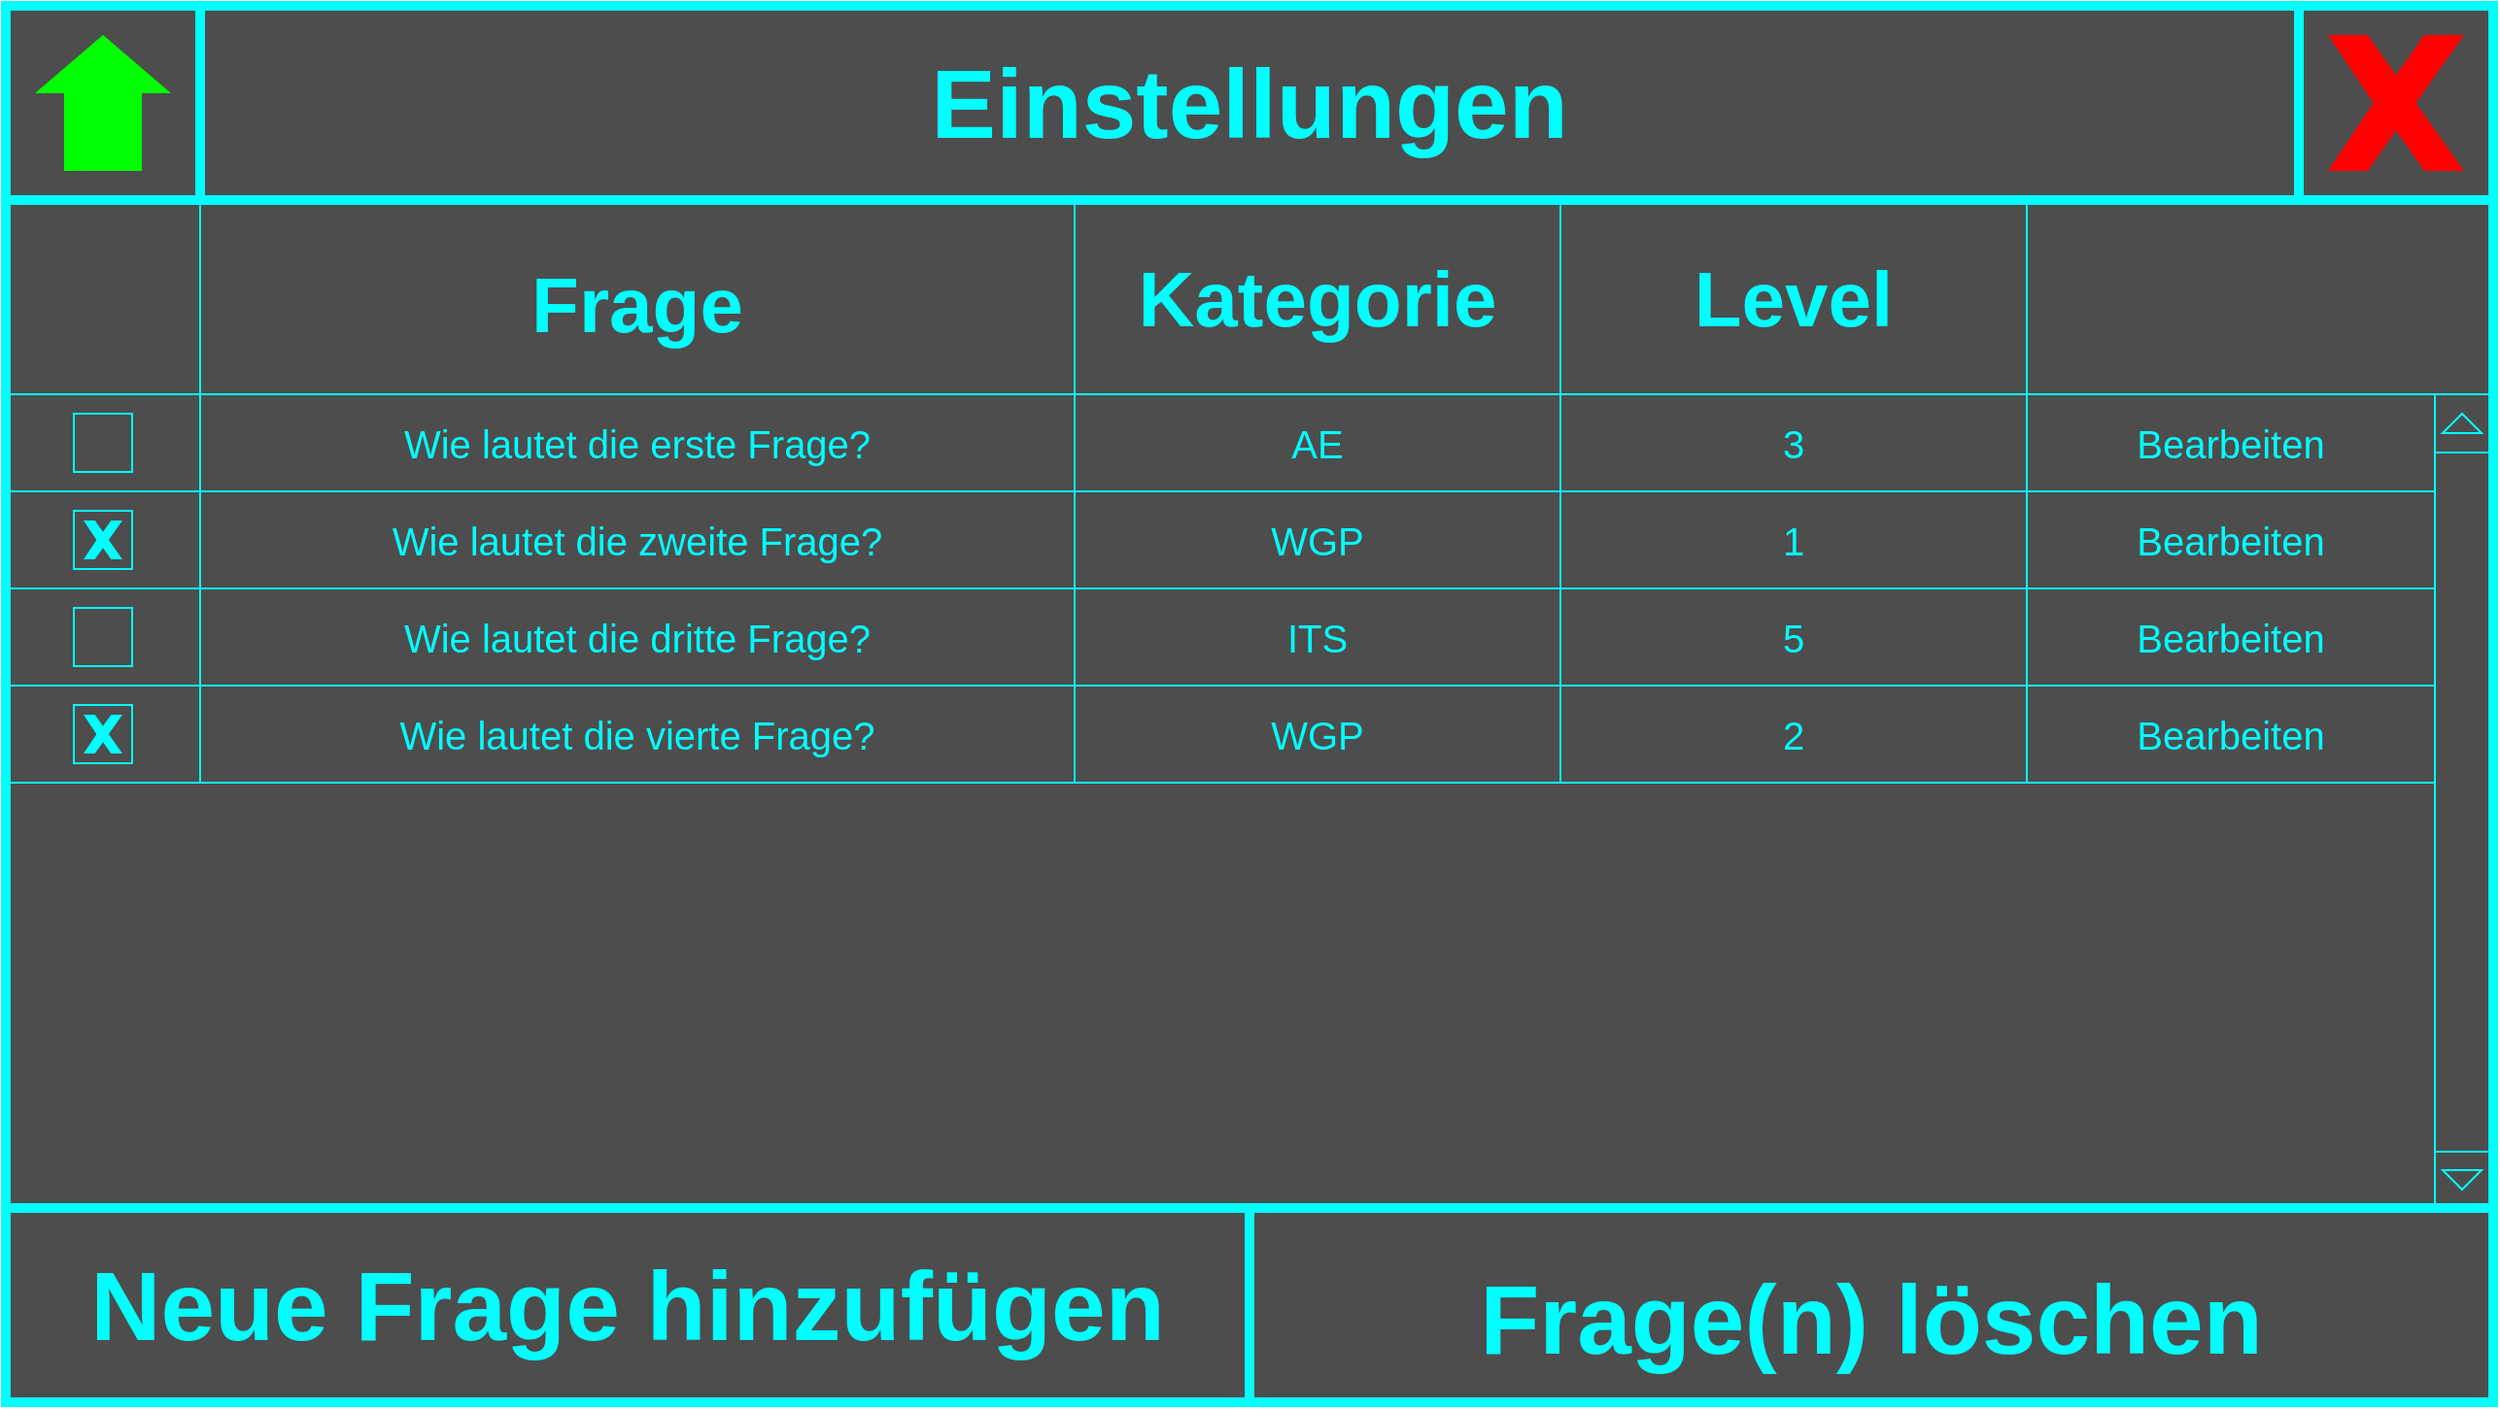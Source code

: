 <mxfile version="14.6.13" type="device"><diagram id="7ufu-2xWMey9KHMllkBW" name="Page-1"><mxGraphModel dx="1038" dy="1648" grid="1" gridSize="10" guides="1" tooltips="1" connect="1" arrows="1" fold="1" page="1" pageScale="1" pageWidth="827" pageHeight="1169" math="0" shadow="0"><root><mxCell id="0"/><mxCell id="1" parent="0"/><mxCell id="PIx4minwWeIDictenfKv-2" value="" style="rounded=0;whiteSpace=wrap;html=1;strokeWidth=5;strokeColor=#00FFFF;fillColor=#4D4D4D;" parent="1" vertex="1"><mxGeometry x="10" y="-1160" width="1280" height="719" as="geometry"/></mxCell><mxCell id="hrVlhJLjyYroPqGzbjyj-2" value="" style="rounded=0;whiteSpace=wrap;html=1;labelBackgroundColor=none;strokeColor=#00FFFF;strokeWidth=5;fillColor=#4D4D4D;" parent="1" vertex="1"><mxGeometry x="10" y="-1160" width="1280" height="100" as="geometry"/></mxCell><mxCell id="PIx4minwWeIDictenfKv-20" value="" style="whiteSpace=wrap;html=1;aspect=fixed;strokeColor=#00FFFF;strokeWidth=5;fillColor=#4D4D4D;" parent="1" vertex="1"><mxGeometry x="1190" y="-1160" width="100" height="100" as="geometry"/></mxCell><mxCell id="PIx4minwWeIDictenfKv-21" value="" style="verticalLabelPosition=bottom;verticalAlign=top;html=1;shape=mxgraph.basic.x;fillColor=#FF0000;strokeColor=none;" parent="1" vertex="1"><mxGeometry x="1205" y="-1145" width="70" height="70" as="geometry"/></mxCell><mxCell id="PIx4minwWeIDictenfKv-22" value="" style="whiteSpace=wrap;html=1;aspect=fixed;strokeWidth=5;strokeColor=#00FFFF;fillColor=#4D4D4D;" parent="1" vertex="1"><mxGeometry x="10" y="-1160" width="100" height="100" as="geometry"/></mxCell><mxCell id="PIx4minwWeIDictenfKv-30" value="" style="group" parent="1" vertex="1" connectable="0"><mxGeometry x="25" y="-1145" width="70" height="70" as="geometry"/></mxCell><mxCell id="PIx4minwWeIDictenfKv-28" value="" style="triangle;whiteSpace=wrap;html=1;direction=north;strokeColor=none;fillColor=#00FF00;" parent="PIx4minwWeIDictenfKv-30" vertex="1"><mxGeometry width="70" height="30" as="geometry"/></mxCell><mxCell id="PIx4minwWeIDictenfKv-29" value="" style="whiteSpace=wrap;html=1;aspect=fixed;strokeColor=none;fillColor=#00FF00;" parent="PIx4minwWeIDictenfKv-30" vertex="1"><mxGeometry x="15" y="30" width="40" height="40" as="geometry"/></mxCell><mxCell id="PIx4minwWeIDictenfKv-70" value="&lt;b&gt;&lt;font style=&quot;font-size: 50px&quot;&gt;&lt;font color=&quot;#00FFFF&quot;&gt;Einstellungen&lt;/font&gt;&lt;/font&gt;&lt;/b&gt;" style="text;html=1;strokeColor=none;fillColor=none;align=center;verticalAlign=middle;whiteSpace=wrap;rounded=0;startSize=30;" parent="1" vertex="1"><mxGeometry x="110" y="-1160" width="1080" height="100" as="geometry"/></mxCell><mxCell id="dU47nMohpeNIUALf0dUU-1" value="" style="rounded=0;whiteSpace=wrap;html=1;strokeColor=#00FFFF;fillColor=none;" vertex="1" parent="1"><mxGeometry x="10" y="-1060" width="100" height="100" as="geometry"/></mxCell><mxCell id="dU47nMohpeNIUALf0dUU-2" value="" style="rounded=0;whiteSpace=wrap;html=1;strokeColor=#00FFFF;fillColor=none;gradientColor=none;" vertex="1" parent="1"><mxGeometry x="110" y="-1060" width="450" height="100" as="geometry"/></mxCell><mxCell id="dU47nMohpeNIUALf0dUU-3" value="&lt;font size=&quot;1&quot;&gt;&lt;b&gt;&lt;font style=&quot;font-size: 40px&quot; color=&quot;#00FFFF&quot;&gt;Kategorie&lt;/font&gt;&lt;/b&gt;&lt;/font&gt;" style="rounded=0;whiteSpace=wrap;html=1;strokeColor=#00FFFF;fillColor=none;gradientColor=none;" vertex="1" parent="1"><mxGeometry x="560" y="-1060" width="250" height="100" as="geometry"/></mxCell><mxCell id="dU47nMohpeNIUALf0dUU-4" value="" style="rounded=0;whiteSpace=wrap;html=1;strokeColor=#00FFFF;fillColor=none;gradientColor=none;" vertex="1" parent="1"><mxGeometry x="810" y="-1060" width="240" height="100" as="geometry"/></mxCell><mxCell id="dU47nMohpeNIUALf0dUU-5" value="" style="rounded=0;whiteSpace=wrap;html=1;strokeColor=#00FFFF;fillColor=none;gradientColor=none;" vertex="1" parent="1"><mxGeometry x="1050" y="-1060" width="240" height="100" as="geometry"/></mxCell><mxCell id="dU47nMohpeNIUALf0dUU-6" value="" style="rounded=0;whiteSpace=wrap;html=1;strokeColor=#00FFFF;fillColor=none;" vertex="1" parent="1"><mxGeometry x="10" y="-960" width="100" height="50" as="geometry"/></mxCell><mxCell id="dU47nMohpeNIUALf0dUU-7" value="" style="rounded=0;whiteSpace=wrap;html=1;strokeColor=#00FFFF;fillColor=none;gradientColor=none;" vertex="1" parent="1"><mxGeometry x="110" y="-960" width="450" height="50" as="geometry"/></mxCell><mxCell id="dU47nMohpeNIUALf0dUU-8" value="" style="rounded=0;whiteSpace=wrap;html=1;strokeColor=#00FFFF;fillColor=none;gradientColor=none;" vertex="1" parent="1"><mxGeometry x="560" y="-960" width="250" height="50" as="geometry"/></mxCell><mxCell id="dU47nMohpeNIUALf0dUU-9" value="" style="rounded=0;whiteSpace=wrap;html=1;strokeColor=#00FFFF;fillColor=none;gradientColor=none;" vertex="1" parent="1"><mxGeometry x="810" y="-960" width="240" height="50" as="geometry"/></mxCell><mxCell id="dU47nMohpeNIUALf0dUU-10" value="" style="rounded=0;whiteSpace=wrap;html=1;strokeColor=#00FFFF;fillColor=none;gradientColor=none;" vertex="1" parent="1"><mxGeometry x="1050" y="-960" width="210" height="50" as="geometry"/></mxCell><mxCell id="dU47nMohpeNIUALf0dUU-11" value="&lt;font style=&quot;font-size: 40px&quot;&gt;Frage&lt;/font&gt;" style="text;html=1;strokeColor=none;fillColor=none;align=center;verticalAlign=middle;whiteSpace=wrap;rounded=0;fontSize=50;fontStyle=1;fontColor=#00FFFF;" vertex="1" parent="1"><mxGeometry x="110" y="-1060" width="450" height="100" as="geometry"/></mxCell><mxCell id="dU47nMohpeNIUALf0dUU-13" value="&lt;font size=&quot;1&quot;&gt;&lt;b&gt;&lt;font style=&quot;font-size: 40px&quot; color=&quot;#00FFFF&quot;&gt;Level&lt;/font&gt;&lt;/b&gt;&lt;/font&gt;" style="rounded=0;whiteSpace=wrap;html=1;strokeColor=#00FFFF;fillColor=none;gradientColor=none;" vertex="1" parent="1"><mxGeometry x="810" y="-1060" width="240" height="100" as="geometry"/></mxCell><mxCell id="dU47nMohpeNIUALf0dUU-14" value="" style="rounded=0;whiteSpace=wrap;html=1;fontSize=50;fontColor=#00FFFF;strokeColor=#00FFFF;fillColor=none;gradientColor=none;" vertex="1" parent="1"><mxGeometry x="45" y="-950" width="30" height="30" as="geometry"/></mxCell><mxCell id="dU47nMohpeNIUALf0dUU-15" value="Wie lautet die erste Frage?" style="text;html=1;strokeColor=none;fillColor=none;align=center;verticalAlign=middle;whiteSpace=wrap;rounded=0;fontSize=20;fontColor=#00FFFF;" vertex="1" parent="1"><mxGeometry x="110" y="-960" width="450" height="50" as="geometry"/></mxCell><mxCell id="dU47nMohpeNIUALf0dUU-16" value="AE" style="text;html=1;strokeColor=none;fillColor=none;align=center;verticalAlign=middle;whiteSpace=wrap;rounded=0;fontSize=20;fontColor=#00FFFF;" vertex="1" parent="1"><mxGeometry x="560" y="-960" width="250" height="50" as="geometry"/></mxCell><mxCell id="dU47nMohpeNIUALf0dUU-17" value="3" style="text;html=1;strokeColor=none;fillColor=none;align=center;verticalAlign=middle;whiteSpace=wrap;rounded=0;fontSize=20;fontColor=#00FFFF;" vertex="1" parent="1"><mxGeometry x="810" y="-960" width="240" height="50" as="geometry"/></mxCell><mxCell id="dU47nMohpeNIUALf0dUU-18" value="Bearbeiten" style="text;html=1;strokeColor=none;fillColor=none;align=center;verticalAlign=middle;whiteSpace=wrap;rounded=0;fontSize=20;fontColor=#00FFFF;" vertex="1" parent="1"><mxGeometry x="1050" y="-960" width="210" height="50" as="geometry"/></mxCell><mxCell id="dU47nMohpeNIUALf0dUU-19" value="" style="rounded=0;whiteSpace=wrap;html=1;strokeColor=#00FFFF;fillColor=none;" vertex="1" parent="1"><mxGeometry x="10" y="-910" width="100" height="50" as="geometry"/></mxCell><mxCell id="dU47nMohpeNIUALf0dUU-20" value="" style="rounded=0;whiteSpace=wrap;html=1;strokeColor=#00FFFF;fillColor=none;gradientColor=none;" vertex="1" parent="1"><mxGeometry x="110" y="-910" width="450" height="50" as="geometry"/></mxCell><mxCell id="dU47nMohpeNIUALf0dUU-21" value="" style="rounded=0;whiteSpace=wrap;html=1;strokeColor=#00FFFF;fillColor=none;gradientColor=none;" vertex="1" parent="1"><mxGeometry x="560" y="-910" width="250" height="50" as="geometry"/></mxCell><mxCell id="dU47nMohpeNIUALf0dUU-22" value="" style="rounded=0;whiteSpace=wrap;html=1;strokeColor=#00FFFF;fillColor=none;gradientColor=none;" vertex="1" parent="1"><mxGeometry x="810" y="-910" width="240" height="50" as="geometry"/></mxCell><mxCell id="dU47nMohpeNIUALf0dUU-23" value="" style="rounded=0;whiteSpace=wrap;html=1;strokeColor=#00FFFF;fillColor=none;gradientColor=none;" vertex="1" parent="1"><mxGeometry x="1050" y="-910" width="210" height="50" as="geometry"/></mxCell><mxCell id="dU47nMohpeNIUALf0dUU-24" value="" style="rounded=0;whiteSpace=wrap;html=1;fontSize=50;fontColor=#00FFFF;strokeColor=#00FFFF;fillColor=none;gradientColor=none;" vertex="1" parent="1"><mxGeometry x="45" y="-900" width="30" height="30" as="geometry"/></mxCell><mxCell id="dU47nMohpeNIUALf0dUU-25" value="Wie lautet die zweite Frage?" style="text;html=1;strokeColor=none;fillColor=none;align=center;verticalAlign=middle;whiteSpace=wrap;rounded=0;fontSize=20;fontColor=#00FFFF;" vertex="1" parent="1"><mxGeometry x="110" y="-910" width="450" height="50" as="geometry"/></mxCell><mxCell id="dU47nMohpeNIUALf0dUU-26" value="WGP" style="text;html=1;strokeColor=none;fillColor=none;align=center;verticalAlign=middle;whiteSpace=wrap;rounded=0;fontSize=20;fontColor=#00FFFF;" vertex="1" parent="1"><mxGeometry x="560" y="-910" width="250" height="50" as="geometry"/></mxCell><mxCell id="dU47nMohpeNIUALf0dUU-27" value="1" style="text;html=1;strokeColor=none;fillColor=none;align=center;verticalAlign=middle;whiteSpace=wrap;rounded=0;fontSize=20;fontColor=#00FFFF;" vertex="1" parent="1"><mxGeometry x="810" y="-910" width="240" height="50" as="geometry"/></mxCell><mxCell id="dU47nMohpeNIUALf0dUU-28" value="Bearbeiten" style="text;html=1;strokeColor=none;fillColor=none;align=center;verticalAlign=middle;whiteSpace=wrap;rounded=0;fontSize=20;fontColor=#00FFFF;" vertex="1" parent="1"><mxGeometry x="1050" y="-910" width="210" height="50" as="geometry"/></mxCell><mxCell id="dU47nMohpeNIUALf0dUU-29" value="" style="rounded=0;whiteSpace=wrap;html=1;strokeColor=#00FFFF;fillColor=none;" vertex="1" parent="1"><mxGeometry x="10" y="-860" width="100" height="50" as="geometry"/></mxCell><mxCell id="dU47nMohpeNIUALf0dUU-30" value="" style="rounded=0;whiteSpace=wrap;html=1;strokeColor=#00FFFF;fillColor=none;gradientColor=none;" vertex="1" parent="1"><mxGeometry x="110" y="-860" width="450" height="50" as="geometry"/></mxCell><mxCell id="dU47nMohpeNIUALf0dUU-31" value="" style="rounded=0;whiteSpace=wrap;html=1;strokeColor=#00FFFF;fillColor=none;gradientColor=none;" vertex="1" parent="1"><mxGeometry x="560" y="-860" width="250" height="50" as="geometry"/></mxCell><mxCell id="dU47nMohpeNIUALf0dUU-32" value="" style="rounded=0;whiteSpace=wrap;html=1;strokeColor=#00FFFF;fillColor=none;gradientColor=none;" vertex="1" parent="1"><mxGeometry x="810" y="-860" width="240" height="50" as="geometry"/></mxCell><mxCell id="dU47nMohpeNIUALf0dUU-33" value="" style="rounded=0;whiteSpace=wrap;html=1;strokeColor=#00FFFF;fillColor=none;gradientColor=none;" vertex="1" parent="1"><mxGeometry x="1050" y="-860" width="210" height="50" as="geometry"/></mxCell><mxCell id="dU47nMohpeNIUALf0dUU-34" value="" style="rounded=0;whiteSpace=wrap;html=1;fontSize=50;fontColor=#00FFFF;strokeColor=#00FFFF;fillColor=none;gradientColor=none;" vertex="1" parent="1"><mxGeometry x="45" y="-850" width="30" height="30" as="geometry"/></mxCell><mxCell id="dU47nMohpeNIUALf0dUU-35" value="Wie lautet die dritte Frage?" style="text;html=1;strokeColor=none;fillColor=none;align=center;verticalAlign=middle;whiteSpace=wrap;rounded=0;fontSize=20;fontColor=#00FFFF;" vertex="1" parent="1"><mxGeometry x="110" y="-860" width="450" height="50" as="geometry"/></mxCell><mxCell id="dU47nMohpeNIUALf0dUU-36" value="ITS" style="text;html=1;strokeColor=none;fillColor=none;align=center;verticalAlign=middle;whiteSpace=wrap;rounded=0;fontSize=20;fontColor=#00FFFF;" vertex="1" parent="1"><mxGeometry x="560" y="-860" width="250" height="50" as="geometry"/></mxCell><mxCell id="dU47nMohpeNIUALf0dUU-37" value="5" style="text;html=1;strokeColor=none;fillColor=none;align=center;verticalAlign=middle;whiteSpace=wrap;rounded=0;fontSize=20;fontColor=#00FFFF;" vertex="1" parent="1"><mxGeometry x="810" y="-860" width="240" height="50" as="geometry"/></mxCell><mxCell id="dU47nMohpeNIUALf0dUU-38" value="Bearbeiten" style="text;html=1;strokeColor=none;fillColor=none;align=center;verticalAlign=middle;whiteSpace=wrap;rounded=0;fontSize=20;fontColor=#00FFFF;" vertex="1" parent="1"><mxGeometry x="1050" y="-860" width="210" height="50" as="geometry"/></mxCell><mxCell id="dU47nMohpeNIUALf0dUU-39" value="" style="rounded=0;whiteSpace=wrap;html=1;strokeColor=#00FFFF;fillColor=none;" vertex="1" parent="1"><mxGeometry x="10" y="-810" width="100" height="50" as="geometry"/></mxCell><mxCell id="dU47nMohpeNIUALf0dUU-40" value="" style="rounded=0;whiteSpace=wrap;html=1;strokeColor=#00FFFF;fillColor=none;gradientColor=none;" vertex="1" parent="1"><mxGeometry x="110" y="-810" width="450" height="50" as="geometry"/></mxCell><mxCell id="dU47nMohpeNIUALf0dUU-41" value="" style="rounded=0;whiteSpace=wrap;html=1;strokeColor=#00FFFF;fillColor=none;gradientColor=none;" vertex="1" parent="1"><mxGeometry x="560" y="-810" width="250" height="50" as="geometry"/></mxCell><mxCell id="dU47nMohpeNIUALf0dUU-42" value="" style="rounded=0;whiteSpace=wrap;html=1;strokeColor=#00FFFF;fillColor=none;gradientColor=none;" vertex="1" parent="1"><mxGeometry x="810" y="-810" width="240" height="50" as="geometry"/></mxCell><mxCell id="dU47nMohpeNIUALf0dUU-43" value="" style="rounded=0;whiteSpace=wrap;html=1;strokeColor=#00FFFF;fillColor=none;gradientColor=none;" vertex="1" parent="1"><mxGeometry x="1050" y="-810" width="210" height="50" as="geometry"/></mxCell><mxCell id="dU47nMohpeNIUALf0dUU-44" value="" style="rounded=0;whiteSpace=wrap;html=1;fontSize=50;fontColor=#00FFFF;strokeColor=#00FFFF;fillColor=none;gradientColor=none;" vertex="1" parent="1"><mxGeometry x="45" y="-800" width="30" height="30" as="geometry"/></mxCell><mxCell id="dU47nMohpeNIUALf0dUU-45" value="Wie lautet die vierte Frage?" style="text;html=1;strokeColor=none;fillColor=none;align=center;verticalAlign=middle;whiteSpace=wrap;rounded=0;fontSize=20;fontColor=#00FFFF;" vertex="1" parent="1"><mxGeometry x="110" y="-810" width="450" height="50" as="geometry"/></mxCell><mxCell id="dU47nMohpeNIUALf0dUU-46" value="WGP" style="text;html=1;strokeColor=none;fillColor=none;align=center;verticalAlign=middle;whiteSpace=wrap;rounded=0;fontSize=20;fontColor=#00FFFF;" vertex="1" parent="1"><mxGeometry x="560" y="-810" width="250" height="50" as="geometry"/></mxCell><mxCell id="dU47nMohpeNIUALf0dUU-47" value="2" style="text;html=1;strokeColor=none;fillColor=none;align=center;verticalAlign=middle;whiteSpace=wrap;rounded=0;fontSize=20;fontColor=#00FFFF;" vertex="1" parent="1"><mxGeometry x="810" y="-810" width="240" height="50" as="geometry"/></mxCell><mxCell id="dU47nMohpeNIUALf0dUU-48" value="Bearbeiten" style="text;html=1;strokeColor=none;fillColor=none;align=center;verticalAlign=middle;whiteSpace=wrap;rounded=0;fontSize=20;fontColor=#00FFFF;" vertex="1" parent="1"><mxGeometry x="1050" y="-810" width="210" height="50" as="geometry"/></mxCell><mxCell id="dU47nMohpeNIUALf0dUU-49" value="" style="rounded=0;whiteSpace=wrap;html=1;fontSize=20;fontColor=#00FFFF;strokeColor=#00FFFF;fillColor=none;gradientColor=none;" vertex="1" parent="1"><mxGeometry x="1260" y="-960" width="30" height="420" as="geometry"/></mxCell><mxCell id="dU47nMohpeNIUALf0dUU-50" value="" style="rounded=0;whiteSpace=wrap;html=1;fontSize=20;fontColor=#00FFFF;strokeColor=#00FFFF;fillColor=none;gradientColor=none;" vertex="1" parent="1"><mxGeometry x="1260" y="-960" width="30" height="30" as="geometry"/></mxCell><mxCell id="dU47nMohpeNIUALf0dUU-51" value="" style="rounded=0;whiteSpace=wrap;html=1;fontSize=20;fontColor=#00FFFF;strokeColor=#00FFFF;fillColor=none;gradientColor=none;" vertex="1" parent="1"><mxGeometry x="1260" y="-570" width="30" height="30" as="geometry"/></mxCell><mxCell id="dU47nMohpeNIUALf0dUU-52" value="" style="triangle;whiteSpace=wrap;html=1;fontSize=20;fontColor=#00FFFF;strokeColor=#00FFFF;fillColor=none;gradientColor=none;flipV=0;direction=south;" vertex="1" parent="1"><mxGeometry x="1264" y="-560.5" width="20" height="10" as="geometry"/></mxCell><mxCell id="dU47nMohpeNIUALf0dUU-53" value="" style="triangle;whiteSpace=wrap;html=1;fontSize=20;fontColor=#00FFFF;strokeColor=#00FFFF;fillColor=none;gradientColor=none;flipV=0;direction=north;" vertex="1" parent="1"><mxGeometry x="1264" y="-950" width="20" height="10" as="geometry"/></mxCell><mxCell id="dU47nMohpeNIUALf0dUU-54" value="" style="rounded=0;whiteSpace=wrap;html=1;labelBackgroundColor=none;strokeColor=#00FFFF;strokeWidth=5;fillColor=#4D4D4D;" vertex="1" parent="1"><mxGeometry x="650" y="-541" width="640" height="100" as="geometry"/></mxCell><mxCell id="dU47nMohpeNIUALf0dUU-62" value="" style="rounded=0;whiteSpace=wrap;html=1;labelBackgroundColor=none;strokeColor=#00FFFF;strokeWidth=5;fillColor=#4D4D4D;" vertex="1" parent="1"><mxGeometry x="10" y="-541" width="640" height="100" as="geometry"/></mxCell><mxCell id="dU47nMohpeNIUALf0dUU-61" value="&lt;b&gt;&lt;font style=&quot;font-size: 50px&quot;&gt;&lt;font color=&quot;#00FFFF&quot;&gt;Neue Frage hinzufügen&lt;/font&gt;&lt;/font&gt;&lt;/b&gt;" style="text;html=1;strokeColor=none;fillColor=none;align=center;verticalAlign=middle;whiteSpace=wrap;rounded=0;startSize=30;" vertex="1" parent="1"><mxGeometry x="10" y="-541" width="640" height="100" as="geometry"/></mxCell><mxCell id="dU47nMohpeNIUALf0dUU-63" value="&lt;br&gt;&lt;b&gt;&lt;font style=&quot;font-size: 50px&quot;&gt;&lt;font color=&quot;#00FFFF&quot;&gt;Frage(n) löschen&lt;br&gt;&lt;/font&gt;&lt;/font&gt;&lt;/b&gt;" style="text;html=1;strokeColor=none;fillColor=none;align=center;verticalAlign=middle;whiteSpace=wrap;rounded=0;startSize=30;" vertex="1" parent="1"><mxGeometry x="650" y="-541" width="640" height="100" as="geometry"/></mxCell><mxCell id="dU47nMohpeNIUALf0dUU-64" value="" style="verticalLabelPosition=bottom;verticalAlign=top;html=1;shape=mxgraph.basic.x;strokeColor=none;fillColor=#00FFFF;" vertex="1" parent="1"><mxGeometry x="50" y="-895" width="20" height="20" as="geometry"/></mxCell><mxCell id="dU47nMohpeNIUALf0dUU-65" value="" style="verticalLabelPosition=bottom;verticalAlign=top;html=1;shape=mxgraph.basic.x;strokeColor=none;fillColor=#00FFFF;" vertex="1" parent="1"><mxGeometry x="50" y="-795" width="20" height="20" as="geometry"/></mxCell></root></mxGraphModel></diagram></mxfile>